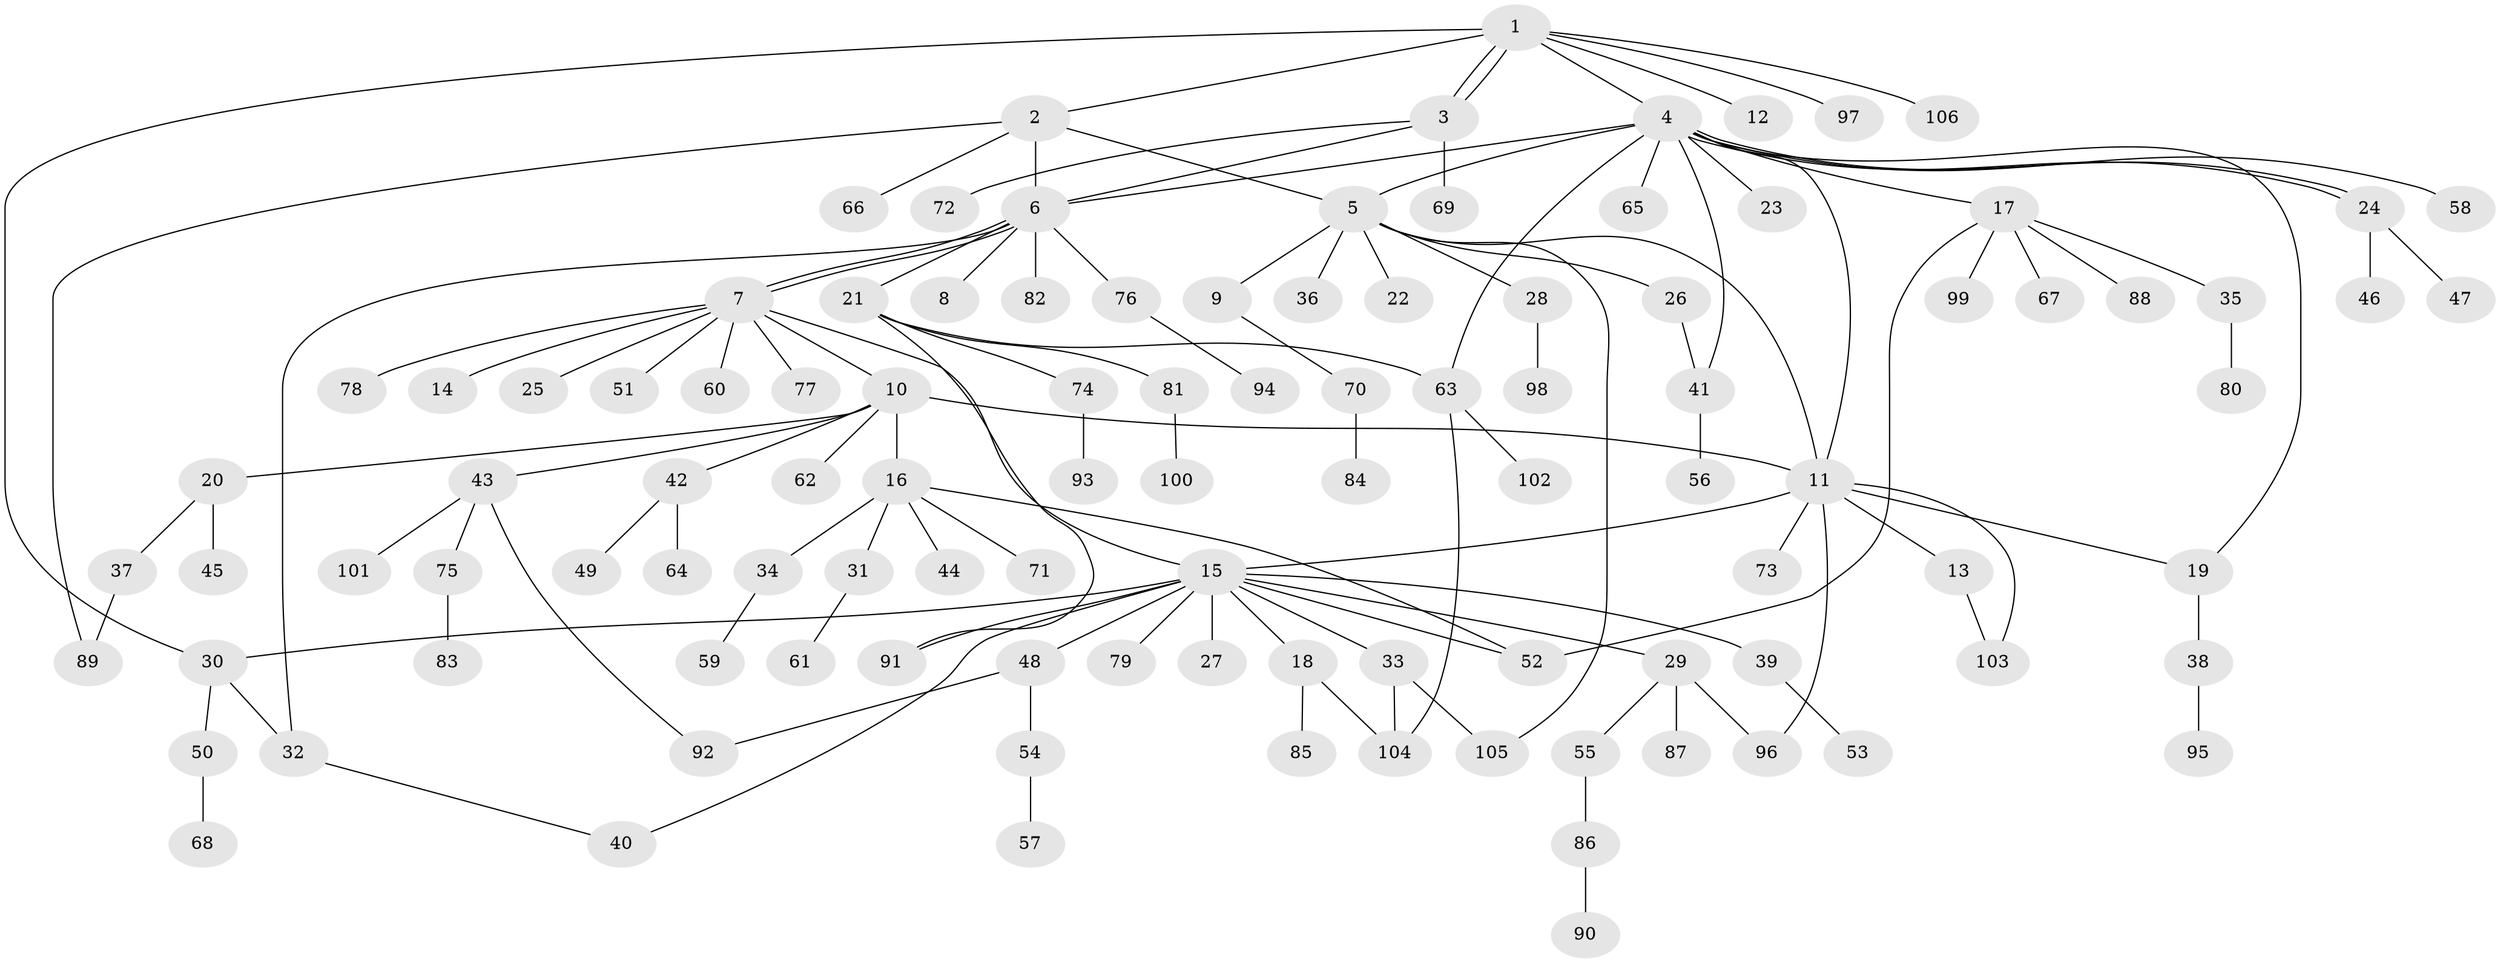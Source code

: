 // coarse degree distribution, {2: 0.1509433962264151, 7: 0.05660377358490566, 5: 0.07547169811320754, 3: 0.1320754716981132, 1: 0.4716981132075472, 6: 0.03773584905660377, 10: 0.018867924528301886, 4: 0.03773584905660377, 9: 0.018867924528301886}
// Generated by graph-tools (version 1.1) at 2025/36/03/04/25 23:36:46]
// undirected, 106 vertices, 130 edges
graph export_dot {
  node [color=gray90,style=filled];
  1;
  2;
  3;
  4;
  5;
  6;
  7;
  8;
  9;
  10;
  11;
  12;
  13;
  14;
  15;
  16;
  17;
  18;
  19;
  20;
  21;
  22;
  23;
  24;
  25;
  26;
  27;
  28;
  29;
  30;
  31;
  32;
  33;
  34;
  35;
  36;
  37;
  38;
  39;
  40;
  41;
  42;
  43;
  44;
  45;
  46;
  47;
  48;
  49;
  50;
  51;
  52;
  53;
  54;
  55;
  56;
  57;
  58;
  59;
  60;
  61;
  62;
  63;
  64;
  65;
  66;
  67;
  68;
  69;
  70;
  71;
  72;
  73;
  74;
  75;
  76;
  77;
  78;
  79;
  80;
  81;
  82;
  83;
  84;
  85;
  86;
  87;
  88;
  89;
  90;
  91;
  92;
  93;
  94;
  95;
  96;
  97;
  98;
  99;
  100;
  101;
  102;
  103;
  104;
  105;
  106;
  1 -- 2;
  1 -- 3;
  1 -- 3;
  1 -- 4;
  1 -- 12;
  1 -- 30;
  1 -- 97;
  1 -- 106;
  2 -- 5;
  2 -- 6;
  2 -- 66;
  2 -- 89;
  3 -- 6;
  3 -- 69;
  3 -- 72;
  4 -- 5;
  4 -- 6;
  4 -- 11;
  4 -- 17;
  4 -- 19;
  4 -- 23;
  4 -- 24;
  4 -- 24;
  4 -- 41;
  4 -- 58;
  4 -- 63;
  4 -- 65;
  5 -- 9;
  5 -- 11;
  5 -- 22;
  5 -- 26;
  5 -- 28;
  5 -- 36;
  5 -- 105;
  6 -- 7;
  6 -- 7;
  6 -- 8;
  6 -- 21;
  6 -- 32;
  6 -- 76;
  6 -- 82;
  7 -- 10;
  7 -- 14;
  7 -- 15;
  7 -- 25;
  7 -- 51;
  7 -- 60;
  7 -- 77;
  7 -- 78;
  9 -- 70;
  10 -- 11;
  10 -- 16;
  10 -- 20;
  10 -- 42;
  10 -- 43;
  10 -- 62;
  11 -- 13;
  11 -- 15;
  11 -- 19;
  11 -- 73;
  11 -- 96;
  11 -- 103;
  13 -- 103;
  15 -- 18;
  15 -- 27;
  15 -- 29;
  15 -- 30;
  15 -- 33;
  15 -- 39;
  15 -- 40;
  15 -- 48;
  15 -- 52;
  15 -- 79;
  15 -- 91;
  16 -- 31;
  16 -- 34;
  16 -- 44;
  16 -- 52;
  16 -- 71;
  17 -- 35;
  17 -- 52;
  17 -- 67;
  17 -- 88;
  17 -- 99;
  18 -- 85;
  18 -- 104;
  19 -- 38;
  20 -- 37;
  20 -- 45;
  21 -- 63;
  21 -- 74;
  21 -- 81;
  21 -- 91;
  24 -- 46;
  24 -- 47;
  26 -- 41;
  28 -- 98;
  29 -- 55;
  29 -- 87;
  29 -- 96;
  30 -- 32;
  30 -- 50;
  31 -- 61;
  32 -- 40;
  33 -- 104;
  33 -- 105;
  34 -- 59;
  35 -- 80;
  37 -- 89;
  38 -- 95;
  39 -- 53;
  41 -- 56;
  42 -- 49;
  42 -- 64;
  43 -- 75;
  43 -- 92;
  43 -- 101;
  48 -- 54;
  48 -- 92;
  50 -- 68;
  54 -- 57;
  55 -- 86;
  63 -- 102;
  63 -- 104;
  70 -- 84;
  74 -- 93;
  75 -- 83;
  76 -- 94;
  81 -- 100;
  86 -- 90;
}
